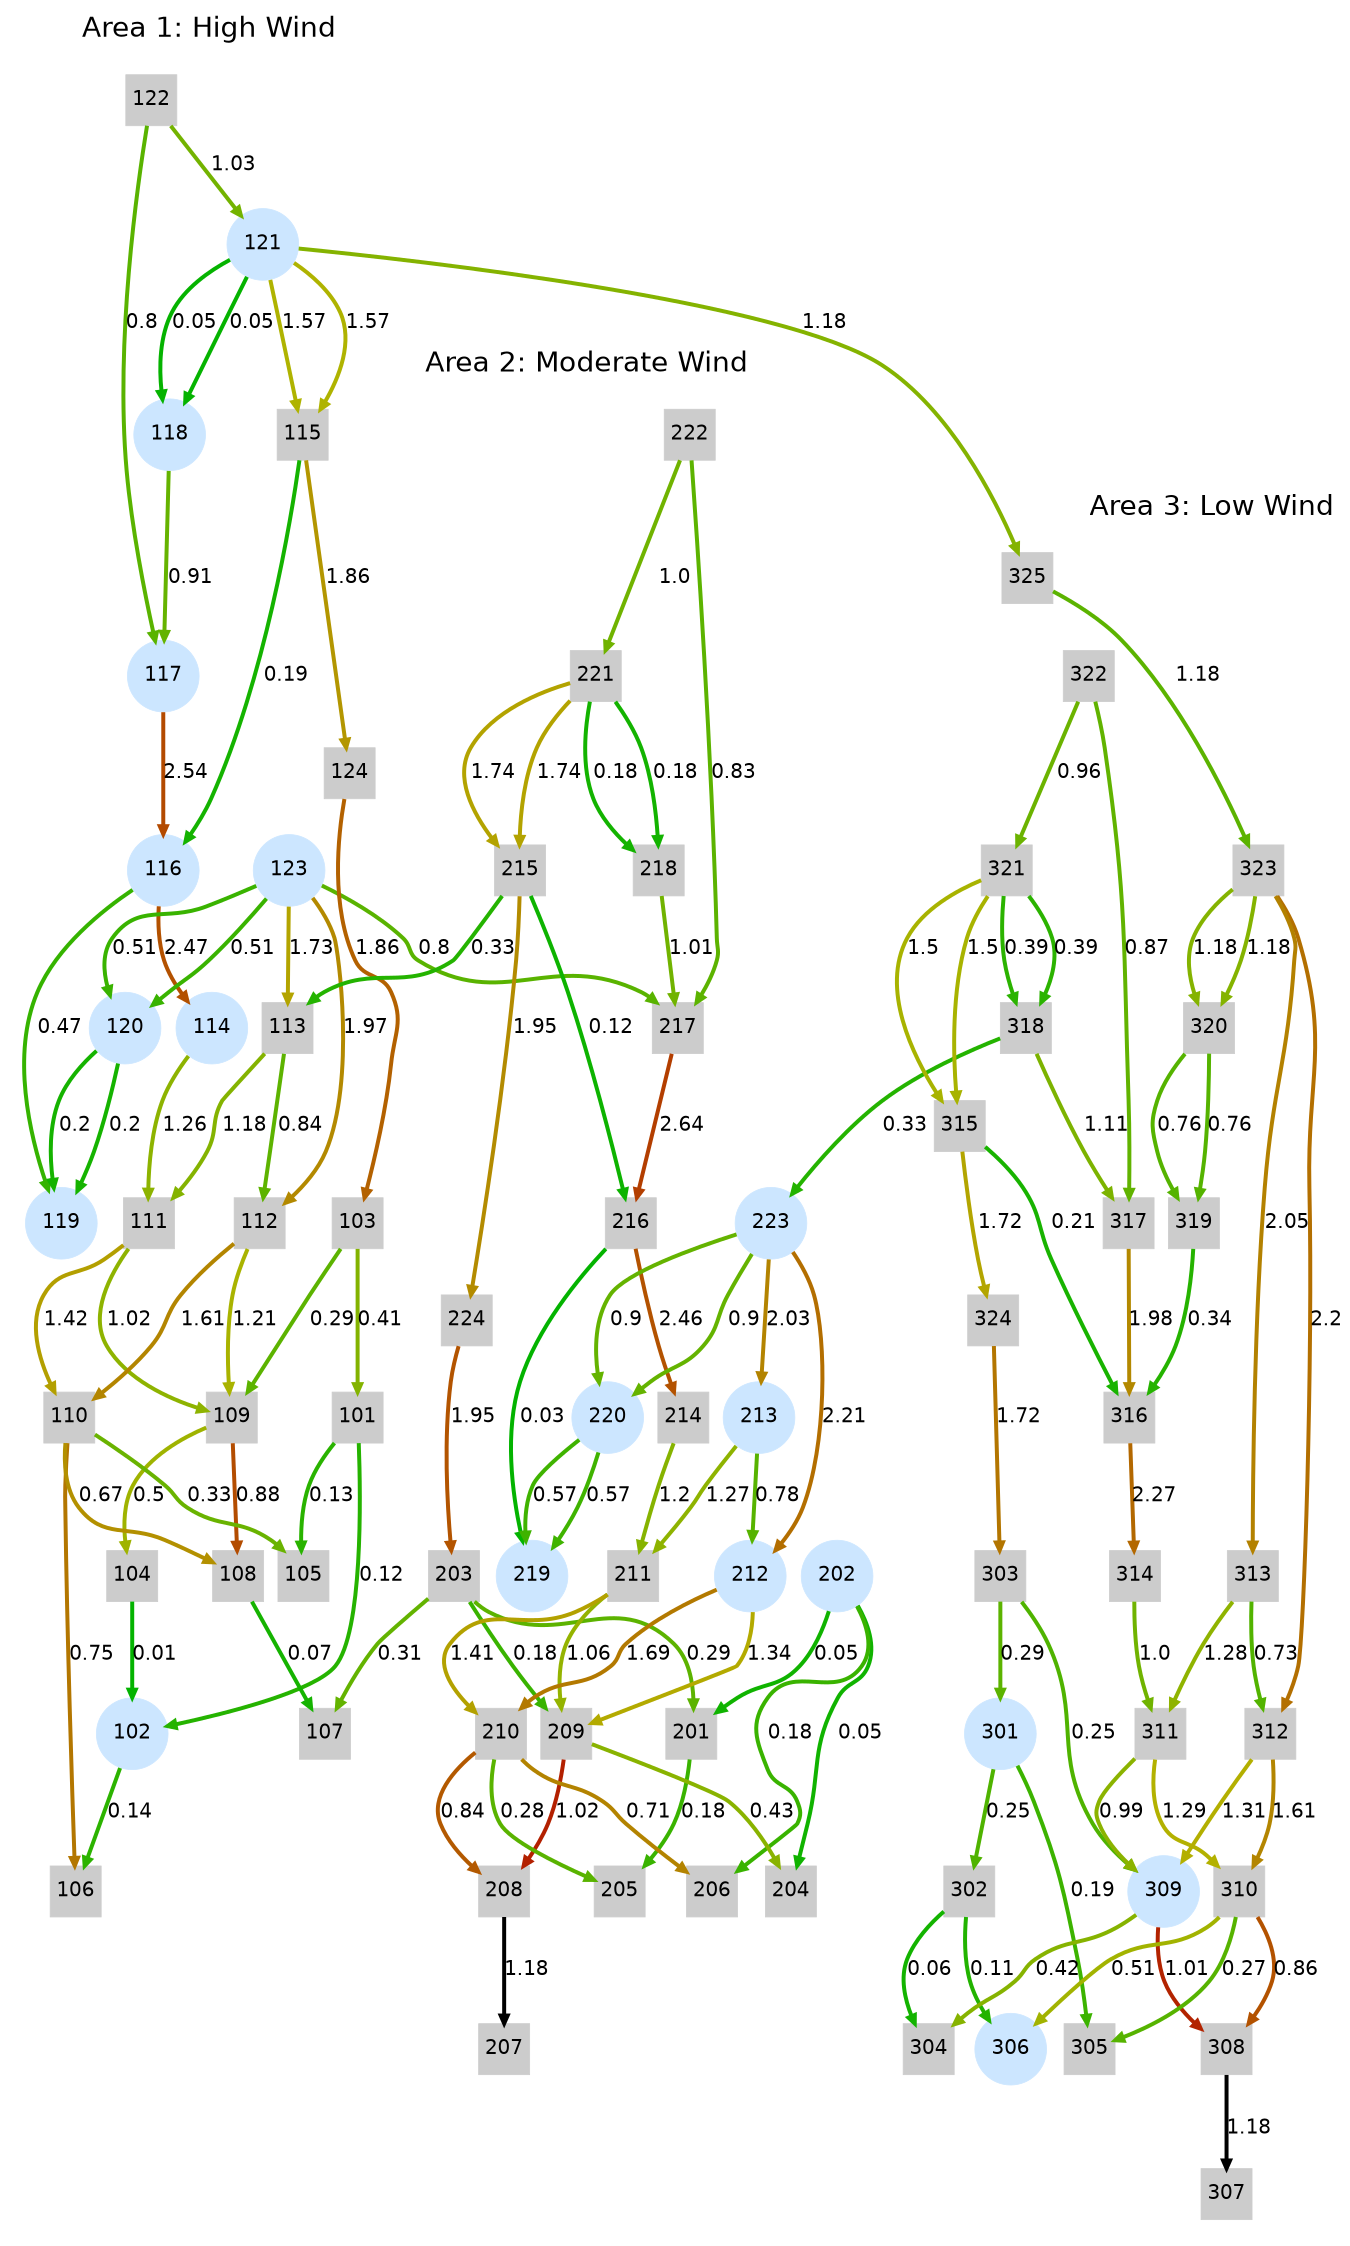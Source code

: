 digraph line118 {
newrank=true;
graph [fontname="Helvetica", tooltip=" ", overlap=false, size="9,15", ratio=fill, orientation="portrait",layout=dot];
node [fontname="Helvetica", shape=square, style=filled, fontsize=25, color="#cccccc"];
edge [fontname="Helvetica", penwidth=5, fontsize=25];
subgraph cluster_a1 {
label="Area 1: High Wind";
fontcolor="#000000";
fontname="Helvetica";
fontsize=35;
color="#ffffff";
labeljust="c";
1 [label=101, tooltip="Inj = -0.15"];
2 [label=102, tooltip="Inj = 0.01", shape=circle, color="#CCE6FF"];
3 [label=103, tooltip="Inj = -1.17"];
4 [label=104, tooltip="Inj = -0.48"];
5 [label=105, tooltip="Inj = -0.46"];
6 [label=106, tooltip="Inj = -0.89"];
7 [label=107, tooltip="Inj = -0.38"];
8 [label=108, tooltip="Inj = -1.48"];
9 [label=109, tooltip="Inj = -1.13"];
10 [label=110, tooltip="Inj = -1.26"];
11 [label=111, tooltip="Inj = 0.0"];
12 [label=112, tooltip="Inj = 0.0"];
13 [label=113, tooltip="Inj = -0.04"];
14 [label=114, tooltip="Inj = -1.22", shape=circle, color="#CCE6FF"];
15 [label=115, tooltip="Inj = -1.08"];
16 [label=116, tooltip="Inj = 0.22", shape=circle, color="#CCE6FF"];
17 [label=117, tooltip="Inj = 0.82", shape=circle, color="#CCE6FF"];
18 [label=118, tooltip="Inj = 0.82", shape=circle, color="#CCE6FF"];
19 [label=119, tooltip="Inj = -0.87", shape=circle, color="#CCE6FF"];
20 [label=120, tooltip="Inj = -0.62", shape=circle, color="#CCE6FF"];
21 [label=121, tooltip="Inj = 3.38", shape=circle, color="#CCE6FF"];
22 [label=122, tooltip="Inj = 1.83"];
23 [label=123, tooltip="Inj = 5.52", shape=circle, color="#CCE6FF"];
24 [label=124, tooltip="Inj = 0.0"];
}
subgraph cluster_a2 {
label="Area 2: Moderate Wind";
fontcolor="#000000";
fontname="Helvetica";
fontsize=35;
color="#ffffff";
labeljust="l";
25 [label=201, tooltip="Inj = -0.15"];
26 [label=202, tooltip="Inj = 0.28", shape=circle, color="#CCE6FF"];
27 [label=203, tooltip="Inj = -1.17"];
28 [label=204, tooltip="Inj = -0.48"];
29 [label=205, tooltip="Inj = -0.46"];
30 [label=206, tooltip="Inj = -0.89"];
31 [label=207, tooltip="Inj = -1.18"];
32 [label=208, tooltip="Inj = -0.68"];
33 [label=209, tooltip="Inj = -1.13"];
34 [label=210, tooltip="Inj = -1.26"];
35 [label=211, tooltip="Inj = 0.0"];
36 [label=212, tooltip="Inj = 0.04", shape=circle, color="#CCE6FF"];
37 [label=213, tooltip="Inj = 0.03", shape=circle, color="#CCE6FF"];
38 [label=214, tooltip="Inj = -1.26"];
39 [label=215, tooltip="Inj = -1.08"];
40 [label=216, tooltip="Inj = -0.27"];
41 [label=217, tooltip="Inj = 0.0"];
42 [label=218, tooltip="Inj = 0.66"];
43 [label=219, tooltip="Inj = -1.17", shape=circle, color="#CCE6FF"];
44 [label=220, tooltip="Inj = -0.67", shape=circle, color="#CCE6FF"];
45 [label=221, tooltip="Inj = 2.83"];
46 [label=222, tooltip="Inj = 1.83"];
47 [label=223, tooltip="Inj = 5.71", shape=circle, color="#CCE6FF"];
48 [label=224, tooltip="Inj = 0.0"];
}
subgraph cluster_a3 {
label="Area 3: Low Wind";
fontcolor="#000000";
fontname="Helvetica";
fontsize=35;
color="#ffffff";
labeljust="r";
49 [label=301, tooltip="Inj = 0.15", shape=circle, color="#CCE6FF"];
50 [label=302, tooltip="Inj = -0.08"];
51 [label=303, tooltip="Inj = -1.17"];
52 [label=304, tooltip="Inj = -0.48"];
53 [label=305, tooltip="Inj = -0.46"];
54 [label=306, tooltip="Inj = -0.62", shape=circle, color="#CCE6FF"];
55 [label=307, tooltip="Inj = -1.18"];
56 [label=308, tooltip="Inj = -0.68"];
57 [label=309, tooltip="Inj = -1.13", shape=circle, color="#CCE6FF"];
58 [label=310, tooltip="Inj = -1.26"];
59 [label=311, tooltip="Inj = 0.0"];
60 [label=312, tooltip="Inj = 0.0"];
61 [label=313, tooltip="Inj = -0.04"];
62 [label=314, tooltip="Inj = -1.26"];
63 [label=315, tooltip="Inj = -1.08"];
64 [label=316, tooltip="Inj = -0.27"];
65 [label=317, tooltip="Inj = 0.0"];
66 [label=318, tooltip="Inj = 0.66"];
67 [label=319, tooltip="Inj = -1.19"];
68 [label=320, tooltip="Inj = -0.84"];
69 [label=321, tooltip="Inj = 2.83"];
70 [label=322, tooltip="Inj = 1.83"];
71 [label=323, tooltip="Inj = 5.43"];
72 [label=324, tooltip="Inj = 0.0"];
73 [label=325, tooltip="Inj = 0.0"];
}
1 -> 2 [label=0.12, tooltip=" ", labeltooltip="Flow = 11%", color="0.298 1.000 0.700"];
3 -> 1 [label=0.41, tooltip=" ", labeltooltip="Flow = 37%", color="0.211 1.000 0.700"];
1 -> 5 [label=0.13, tooltip=" ", labeltooltip="Flow = 12%", color="0.295 1.000 0.700"];
4 -> 2 [label=0.01, tooltip=" ", labeltooltip="Flow = 1%", color="0.33 1.000 0.700"];
2 -> 6 [label=0.14, tooltip=" ", labeltooltip="Flow = 13%", color="0.292 1.000 0.700"];
3 -> 9 [label=0.29, tooltip=" ", labeltooltip="Flow = 26%", color="0.247 1.000 0.700"];
24 -> 3 [label=1.86, tooltip=" ", labeltooltip="Flow = 73%", color="0.091 1.000 0.700"];
9 -> 4 [label=0.5, tooltip=" ", labeltooltip="Flow = 45%", color="0.185 1.000 0.700"];
10 -> 5 [label=0.33, tooltip=" ", labeltooltip="Flow = 29%", color="0.235 1.000 0.700"];
10 -> 6 [label=0.75, tooltip=" ", labeltooltip="Flow = 67%", color="0.11 1.000 0.700"];
8 -> 7 [label=0.07, tooltip=" ", labeltooltip="Flow = 6%", color="0.313 1.000 0.700"];
27 -> 7 [label=0.31, tooltip=" ", labeltooltip="Flow = 28%", color="0.241 1.000 0.700"];
9 -> 8 [label=0.88, tooltip=" ", labeltooltip="Flow = 79%", color="0.071 1.000 0.700"];
10 -> 8 [label=0.67, tooltip=" ", labeltooltip="Flow = 60%", color="0.134 1.000 0.700"];
11 -> 9 [label=1.02, tooltip=" ", labeltooltip="Flow = 40%", color="0.201 1.000 0.700"];
12 -> 9 [label=1.21, tooltip=" ", labeltooltip="Flow = 47%", color="0.176 1.000 0.700"];
11 -> 10 [label=1.42, tooltip=" ", labeltooltip="Flow = 55%", color="0.148 1.000 0.700"];
12 -> 10 [label=1.61, tooltip=" ", labeltooltip="Flow = 63%", color="0.124 1.000 0.700"];
13 -> 11 [label=1.18, tooltip=" ", labeltooltip="Flow = 37%", color="0.21 1.000 0.700"];
14 -> 11 [label=1.26, tooltip=" ", labeltooltip="Flow = 39%", color="0.202 1.000 0.700"];
13 -> 12 [label=0.84, tooltip=" ", labeltooltip="Flow = 26%", color="0.246 1.000 0.700"];
23 -> 12 [label=1.97, tooltip=" ", labeltooltip="Flow = 62%", color="0.128 1.000 0.700"];
23 -> 13 [label=1.73, tooltip=" ", labeltooltip="Flow = 54%", color="0.153 1.000 0.700"];
39 -> 13 [label=0.33, tooltip=" ", labeltooltip="Flow = 10%", color="0.299 1.000 0.700"];
16 -> 14 [label=2.47, tooltip=" ", labeltooltip="Flow = 77%", color="0.076 1.000 0.700"];
15 -> 16 [label=0.19, tooltip=" ", labeltooltip="Flow = 6%", color="0.314 1.000 0.700"];
21 -> 15 [label=1.57, tooltip=" ", labeltooltip="Flow = 49%", color="0.17 1.000 0.700"];
21 -> 15 [label=1.57, tooltip=" ", labeltooltip="Flow = 49%", color="0.17 1.000 0.700"];
15 -> 24 [label=1.86, tooltip=" ", labeltooltip="Flow = 58%", color="0.14 1.000 0.700"];
17 -> 16 [label=2.54, tooltip=" ", labeltooltip="Flow = 79%", color="0.069 1.000 0.700"];
16 -> 19 [label=0.47, tooltip=" ", labeltooltip="Flow = 15%", color="0.284 1.000 0.700"];
18 -> 17 [label=0.91, tooltip=" ", labeltooltip="Flow = 28%", color="0.239 1.000 0.700"];
22 -> 17 [label=0.8, tooltip=" ", labeltooltip="Flow = 25%", color="0.25 1.000 0.700"];
21 -> 18 [label=0.05, tooltip=" ", labeltooltip="Flow = 2%", color="0.328 1.000 0.700"];
21 -> 18 [label=0.05, tooltip=" ", labeltooltip="Flow = 2%", color="0.328 1.000 0.700"];
20 -> 19 [label=0.2, tooltip=" ", labeltooltip="Flow = 6%", color="0.313 1.000 0.700"];
20 -> 19 [label=0.2, tooltip=" ", labeltooltip="Flow = 6%", color="0.313 1.000 0.700"];
23 -> 20 [label=0.51, tooltip=" ", labeltooltip="Flow = 16%", color="0.28 1.000 0.700"];
23 -> 20 [label=0.51, tooltip=" ", labeltooltip="Flow = 16%", color="0.28 1.000 0.700"];
22 -> 21 [label=1.03, tooltip=" ", labeltooltip="Flow = 32%", color="0.226 1.000 0.700"];
23 -> 41 [label=0.8, tooltip=" ", labeltooltip="Flow = 25%", color="0.25 1.000 0.700"];
26 -> 25 [label=0.05, tooltip=" ", labeltooltip="Flow = 4%", color="0.318 1.000 0.700"];
27 -> 25 [label=0.29, tooltip=" ", labeltooltip="Flow = 26%", color="0.247 1.000 0.700"];
25 -> 29 [label=0.18, tooltip=" ", labeltooltip="Flow = 16%", color="0.28 1.000 0.700"];
26 -> 28 [label=0.05, tooltip=" ", labeltooltip="Flow = 4%", color="0.318 1.000 0.700"];
26 -> 30 [label=0.18, tooltip=" ", labeltooltip="Flow = 16%", color="0.28 1.000 0.700"];
27 -> 33 [label=0.18, tooltip=" ", labeltooltip="Flow = 16%", color="0.28 1.000 0.700"];
48 -> 27 [label=1.95, tooltip=" ", labeltooltip="Flow = 76%", color="0.079 1.000 0.700"];
33 -> 28 [label=0.43, tooltip=" ", labeltooltip="Flow = 38%", color="0.205 1.000 0.700"];
34 -> 29 [label=0.28, tooltip=" ", labeltooltip="Flow = 25%", color="0.25 1.000 0.700"];
34 -> 30 [label=0.71, tooltip=" ", labeltooltip="Flow = 63%", color="0.122 1.000 0.700"];
32 -> 31 [label=1.18, tooltip=" ", labeltooltip="Flow = 105%", color="-0.018 1.000 0.700"];
33 -> 32 [label=1.02, tooltip=" ", labeltooltip="Flow = 91%", color="0.03 1.000 0.700"];
34 -> 32 [label=0.84, tooltip=" ", labeltooltip="Flow = 75%", color="0.083 1.000 0.700"];
35 -> 33 [label=1.06, tooltip=" ", labeltooltip="Flow = 41%", color="0.195 1.000 0.700"];
36 -> 33 [label=1.34, tooltip=" ", labeltooltip="Flow = 52%", color="0.159 1.000 0.700"];
35 -> 34 [label=1.41, tooltip=" ", labeltooltip="Flow = 55%", color="0.15 1.000 0.700"];
36 -> 34 [label=1.69, tooltip=" ", labeltooltip="Flow = 66%", color="0.113 1.000 0.700"];
37 -> 35 [label=1.27, tooltip=" ", labeltooltip="Flow = 40%", color="0.201 1.000 0.700"];
38 -> 35 [label=1.2, tooltip=" ", labeltooltip="Flow = 37%", color="0.208 1.000 0.700"];
37 -> 36 [label=0.78, tooltip=" ", labeltooltip="Flow = 24%", color="0.252 1.000 0.700"];
47 -> 36 [label=2.21, tooltip=" ", labeltooltip="Flow = 69%", color="0.103 1.000 0.700"];
47 -> 37 [label=2.03, tooltip=" ", labeltooltip="Flow = 63%", color="0.122 1.000 0.700"];
40 -> 38 [label=2.46, tooltip=" ", labeltooltip="Flow = 77%", color="0.077 1.000 0.700"];
39 -> 40 [label=0.12, tooltip=" ", labeltooltip="Flow = 4%", color="0.321 1.000 0.700"];
45 -> 39 [label=1.74, tooltip=" ", labeltooltip="Flow = 54%", color="0.152 1.000 0.700"];
45 -> 39 [label=1.74, tooltip=" ", labeltooltip="Flow = 54%", color="0.152 1.000 0.700"];
39 -> 48 [label=1.95, tooltip=" ", labeltooltip="Flow = 61%", color="0.13 1.000 0.700"];
41 -> 40 [label=2.64, tooltip=" ", labeltooltip="Flow = 83%", color="0.058 1.000 0.700"];
40 -> 43 [label=0.03, tooltip=" ", labeltooltip="Flow = 1%", color="0.33 1.000 0.700"];
42 -> 41 [label=1.01, tooltip=" ", labeltooltip="Flow = 32%", color="0.228 1.000 0.700"];
46 -> 41 [label=0.83, tooltip=" ", labeltooltip="Flow = 26%", color="0.247 1.000 0.700"];
45 -> 42 [label=0.18, tooltip=" ", labeltooltip="Flow = 6%", color="0.315 1.000 0.700"];
45 -> 42 [label=0.18, tooltip=" ", labeltooltip="Flow = 6%", color="0.315 1.000 0.700"];
44 -> 43 [label=0.57, tooltip=" ", labeltooltip="Flow = 18%", color="0.274 1.000 0.700"];
44 -> 43 [label=0.57, tooltip=" ", labeltooltip="Flow = 18%", color="0.274 1.000 0.700"];
47 -> 44 [label=0.9, tooltip=" ", labeltooltip="Flow = 28%", color="0.24 1.000 0.700"];
47 -> 44 [label=0.9, tooltip=" ", labeltooltip="Flow = 28%", color="0.24 1.000 0.700"];
46 -> 45 [label=1.0, tooltip=" ", labeltooltip="Flow = 31%", color="0.229 1.000 0.700"];
49 -> 50 [label=0.25, tooltip=" ", labeltooltip="Flow = 22%", color="0.259 1.000 0.700"];
51 -> 49 [label=0.29, tooltip=" ", labeltooltip="Flow = 26%", color="0.247 1.000 0.700"];
49 -> 53 [label=0.19, tooltip=" ", labeltooltip="Flow = 17%", color="0.277 1.000 0.700"];
50 -> 52 [label=0.06, tooltip=" ", labeltooltip="Flow = 5%", color="0.315 1.000 0.700"];
50 -> 54 [label=0.11, tooltip=" ", labeltooltip="Flow = 10%", color="0.301 1.000 0.700"];
51 -> 57 [label=0.25, tooltip=" ", labeltooltip="Flow = 22%", color="0.259 1.000 0.700"];
72 -> 51 [label=1.72, tooltip=" ", labeltooltip="Flow = 67%", color="0.109 1.000 0.700"];
57 -> 52 [label=0.42, tooltip=" ", labeltooltip="Flow = 37%", color="0.208 1.000 0.700"];
58 -> 53 [label=0.27, tooltip=" ", labeltooltip="Flow = 24%", color="0.253 1.000 0.700"];
58 -> 54 [label=0.51, tooltip=" ", labeltooltip="Flow = 46%", color="0.182 1.000 0.700"];
56 -> 55 [label=1.18, tooltip=" ", labeltooltip="Flow = 105%", color="-0.018 1.000 0.700"];
57 -> 56 [label=1.01, tooltip=" ", labeltooltip="Flow = 90%", color="0.033 1.000 0.700"];
58 -> 56 [label=0.86, tooltip=" ", labeltooltip="Flow = 77%", color="0.077 1.000 0.700"];
59 -> 57 [label=0.99, tooltip=" ", labeltooltip="Flow = 39%", color="0.204 1.000 0.700"];
60 -> 57 [label=1.31, tooltip=" ", labeltooltip="Flow = 51%", color="0.163 1.000 0.700"];
59 -> 58 [label=1.29, tooltip=" ", labeltooltip="Flow = 50%", color="0.165 1.000 0.700"];
60 -> 58 [label=1.61, tooltip=" ", labeltooltip="Flow = 63%", color="0.124 1.000 0.700"];
61 -> 59 [label=1.28, tooltip=" ", labeltooltip="Flow = 40%", color="0.2 1.000 0.700"];
62 -> 59 [label=1.0, tooltip=" ", labeltooltip="Flow = 31%", color="0.229 1.000 0.700"];
61 -> 60 [label=0.73, tooltip=" ", labeltooltip="Flow = 23%", color="0.257 1.000 0.700"];
71 -> 60 [label=2.2, tooltip=" ", labeltooltip="Flow = 69%", color="0.104 1.000 0.700"];
71 -> 61 [label=2.05, tooltip=" ", labeltooltip="Flow = 64%", color="0.12 1.000 0.700"];
64 -> 62 [label=2.27, tooltip=" ", labeltooltip="Flow = 71%", color="0.097 1.000 0.700"];
63 -> 64 [label=0.21, tooltip=" ", labeltooltip="Flow = 7%", color="0.311 1.000 0.700"];
69 -> 63 [label=1.5, tooltip=" ", labeltooltip="Flow = 47%", color="0.177 1.000 0.700"];
69 -> 63 [label=1.5, tooltip=" ", labeltooltip="Flow = 47%", color="0.177 1.000 0.700"];
63 -> 72 [label=1.72, tooltip=" ", labeltooltip="Flow = 54%", color="0.154 1.000 0.700"];
65 -> 64 [label=1.98, tooltip=" ", labeltooltip="Flow = 62%", color="0.127 1.000 0.700"];
67 -> 64 [label=0.34, tooltip=" ", labeltooltip="Flow = 11%", color="0.298 1.000 0.700"];
66 -> 65 [label=1.11, tooltip=" ", labeltooltip="Flow = 35%", color="0.218 1.000 0.700"];
70 -> 65 [label=0.87, tooltip=" ", labeltooltip="Flow = 27%", color="0.243 1.000 0.700"];
69 -> 66 [label=0.39, tooltip=" ", labeltooltip="Flow = 12%", color="0.293 1.000 0.700"];
69 -> 66 [label=0.39, tooltip=" ", labeltooltip="Flow = 12%", color="0.293 1.000 0.700"];
68 -> 67 [label=0.76, tooltip=" ", labeltooltip="Flow = 24%", color="0.254 1.000 0.700"];
68 -> 67 [label=0.76, tooltip=" ", labeltooltip="Flow = 24%", color="0.254 1.000 0.700"];
71 -> 68 [label=1.18, tooltip=" ", labeltooltip="Flow = 37%", color="0.21 1.000 0.700"];
71 -> 68 [label=1.18, tooltip=" ", labeltooltip="Flow = 37%", color="0.21 1.000 0.700"];
70 -> 69 [label=0.96, tooltip=" ", labeltooltip="Flow = 30%", color="0.233 1.000 0.700"];
21 -> 73 [label=1.18, tooltip=" ", labeltooltip="Flow = 37%", color="0.21 1.000 0.700"];
66 -> 47 [label=0.33, tooltip=" ", labeltooltip="Flow = 10%", color="0.299 1.000 0.700"];
73 -> 71 [label=1.18, tooltip=" ", labeltooltip="Flow = 26%", color="0.248 1.000 0.700"];
}